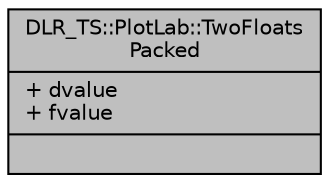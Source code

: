 digraph "DLR_TS::PlotLab::TwoFloatsPacked"
{
 // LATEX_PDF_SIZE
  edge [fontname="Helvetica",fontsize="10",labelfontname="Helvetica",labelfontsize="10"];
  node [fontname="Helvetica",fontsize="10",shape=record];
  Node1 [label="{DLR_TS::PlotLab::TwoFloats\lPacked\n|+ dvalue\l+ fvalue\l|}",height=0.2,width=0.4,color="black", fillcolor="grey75", style="filled", fontcolor="black",tooltip=" "];
}

